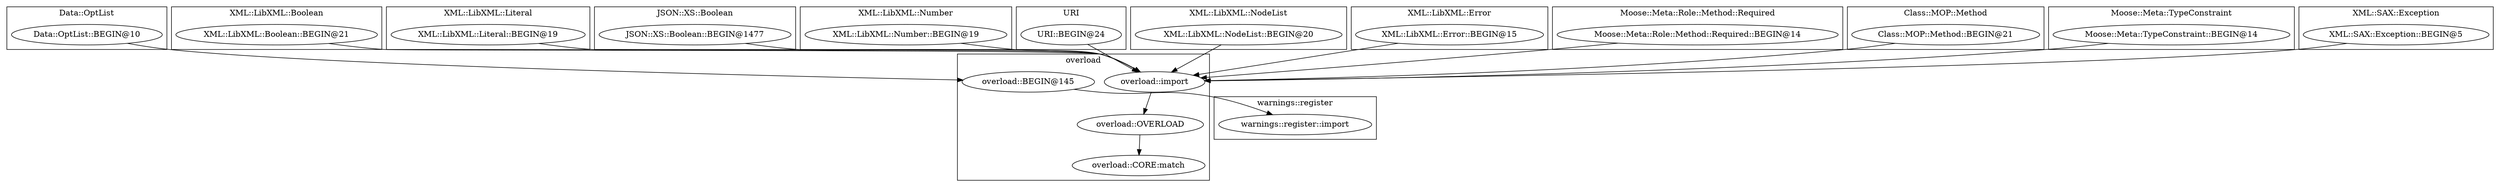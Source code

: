 digraph {
graph [overlap=false]
subgraph cluster_Data_OptList {
	label="Data::OptList";
	"Data::OptList::BEGIN@10";
}
subgraph cluster_XML_LibXML_Boolean {
	label="XML::LibXML::Boolean";
	"XML::LibXML::Boolean::BEGIN@21";
}
subgraph cluster_XML_LibXML_Literal {
	label="XML::LibXML::Literal";
	"XML::LibXML::Literal::BEGIN@19";
}
subgraph cluster_JSON_XS_Boolean {
	label="JSON::XS::Boolean";
	"JSON::XS::Boolean::BEGIN@1477";
}
subgraph cluster_XML_LibXML_Number {
	label="XML::LibXML::Number";
	"XML::LibXML::Number::BEGIN@19";
}
subgraph cluster_warnings_register {
	label="warnings::register";
	"warnings::register::import";
}
subgraph cluster_URI {
	label="URI";
	"URI::BEGIN@24";
}
subgraph cluster_XML_LibXML_NodeList {
	label="XML::LibXML::NodeList";
	"XML::LibXML::NodeList::BEGIN@20";
}
subgraph cluster_XML_LibXML_Error {
	label="XML::LibXML::Error";
	"XML::LibXML::Error::BEGIN@15";
}
subgraph cluster_overload {
	label="overload";
	"overload::OVERLOAD";
	"overload::BEGIN@145";
	"overload::import";
	"overload::CORE:match";
}
subgraph cluster_Moose_Meta_Role_Method_Required {
	label="Moose::Meta::Role::Method::Required";
	"Moose::Meta::Role::Method::Required::BEGIN@14";
}
subgraph cluster_Class_MOP_Method {
	label="Class::MOP::Method";
	"Class::MOP::Method::BEGIN@21";
}
subgraph cluster_Moose_Meta_TypeConstraint {
	label="Moose::Meta::TypeConstraint";
	"Moose::Meta::TypeConstraint::BEGIN@14";
}
subgraph cluster_XML_SAX_Exception {
	label="XML::SAX::Exception";
	"XML::SAX::Exception::BEGIN@5";
}
"overload::BEGIN@145" -> "warnings::register::import";
"overload::import" -> "overload::OVERLOAD";
"Class::MOP::Method::BEGIN@21" -> "overload::import";
"XML::LibXML::NodeList::BEGIN@20" -> "overload::import";
"Moose::Meta::Role::Method::Required::BEGIN@14" -> "overload::import";
"XML::LibXML::Boolean::BEGIN@21" -> "overload::import";
"XML::LibXML::Error::BEGIN@15" -> "overload::import";
"XML::SAX::Exception::BEGIN@5" -> "overload::import";
"Moose::Meta::TypeConstraint::BEGIN@14" -> "overload::import";
"XML::LibXML::Literal::BEGIN@19" -> "overload::import";
"URI::BEGIN@24" -> "overload::import";
"XML::LibXML::Number::BEGIN@19" -> "overload::import";
"JSON::XS::Boolean::BEGIN@1477" -> "overload::import";
"Data::OptList::BEGIN@10" -> "overload::BEGIN@145";
"overload::OVERLOAD" -> "overload::CORE:match";
}
